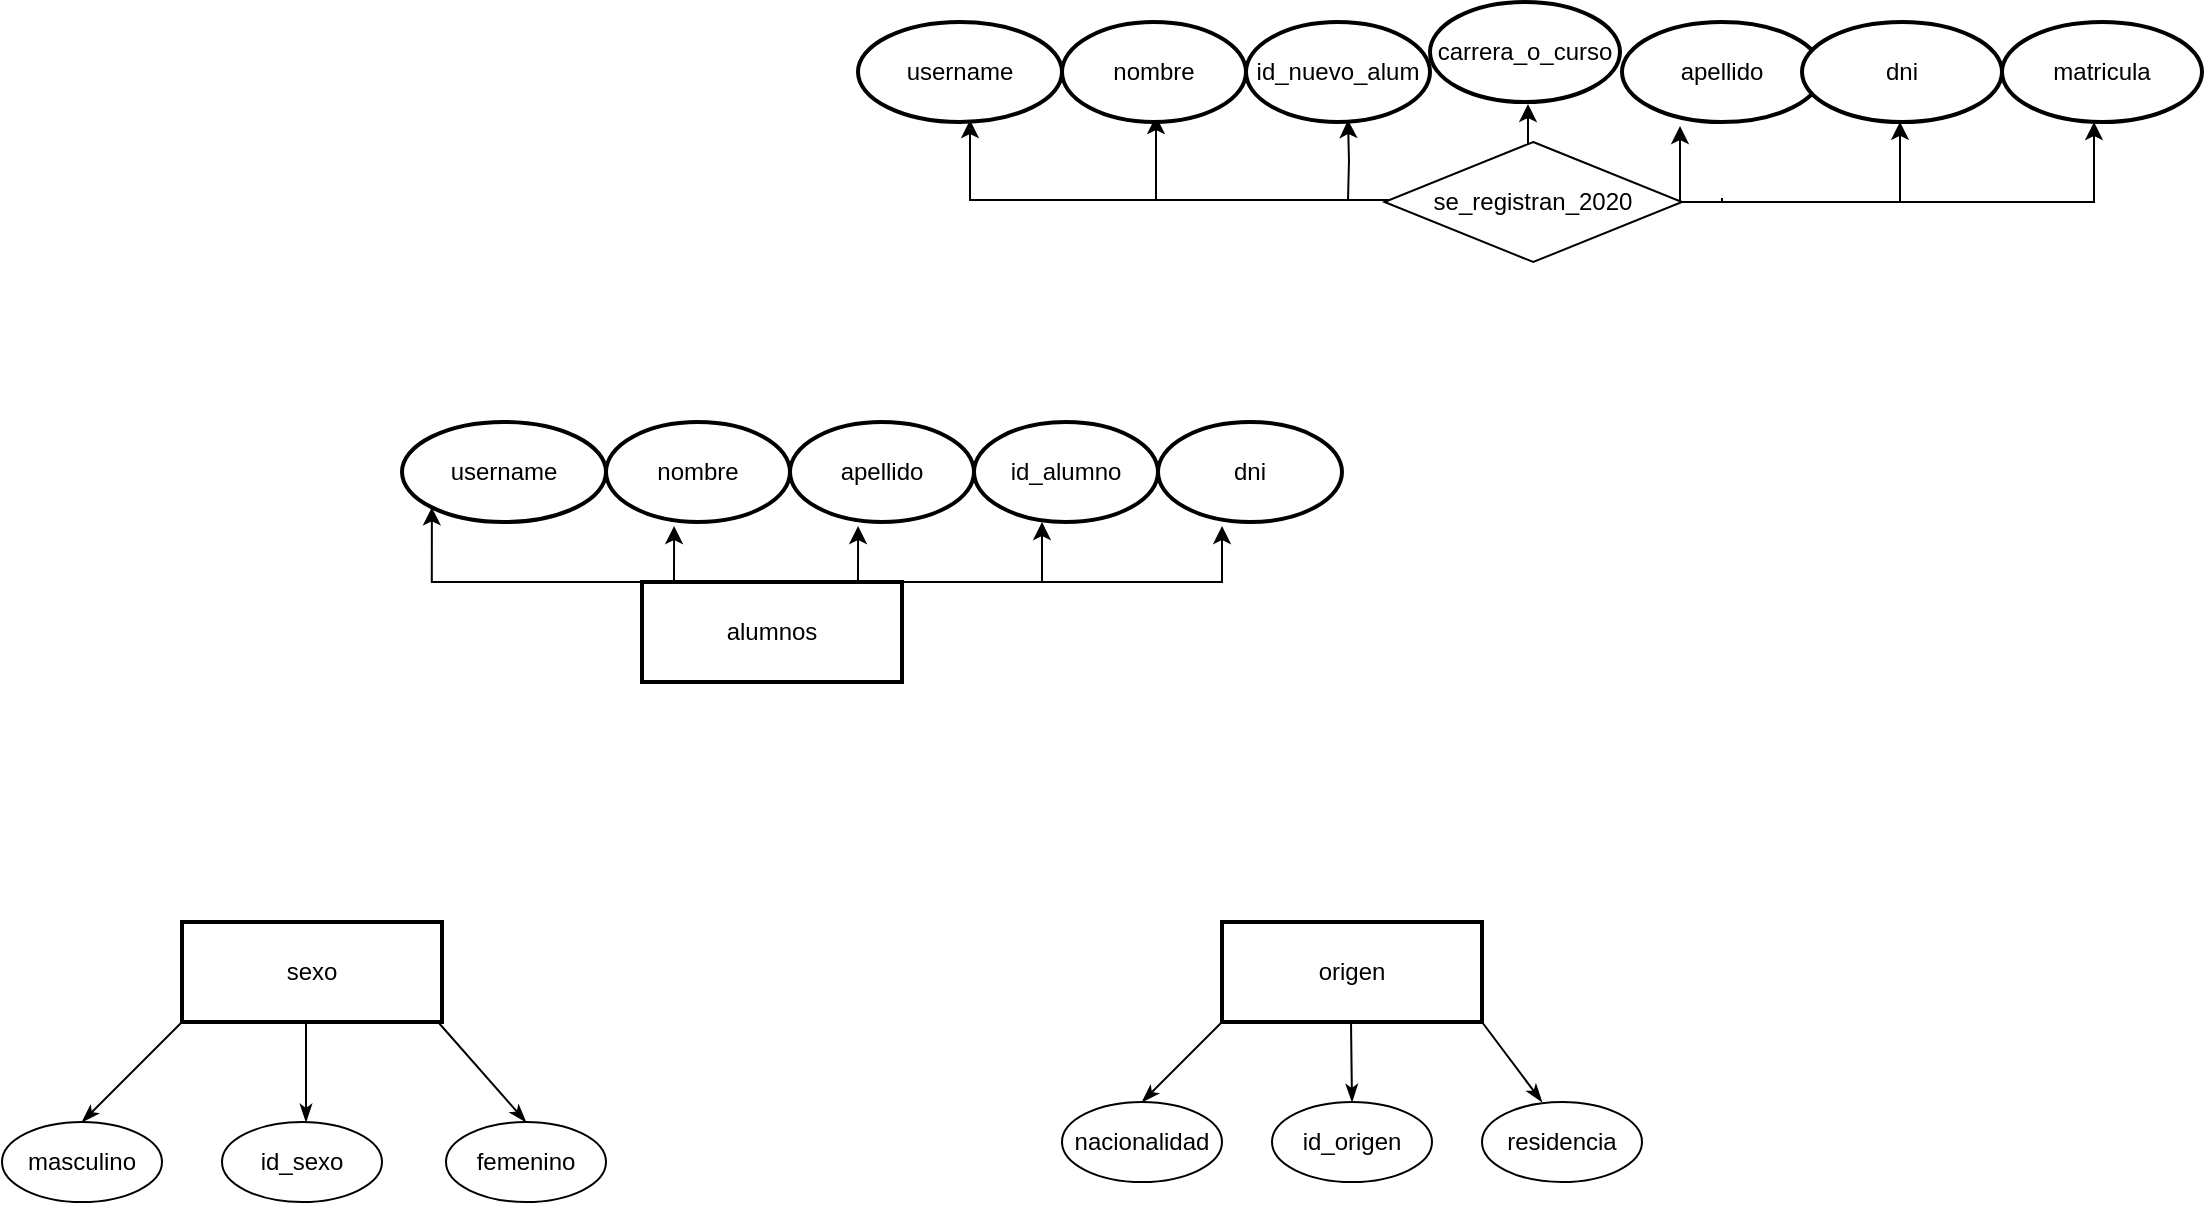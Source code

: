 <mxfile version="20.5.1" type="github">
  <diagram id="R2lEEEUBdFMjLlhIrx00" name="Page-1">
    <mxGraphModel dx="2282" dy="3282" grid="1" gridSize="10" guides="1" tooltips="1" connect="1" arrows="1" fold="1" page="1" pageScale="1" pageWidth="1100" pageHeight="850" math="0" shadow="0" extFonts="Permanent Marker^https://fonts.googleapis.com/css?family=Permanent+Marker">
      <root>
        <mxCell id="0" />
        <mxCell id="1" parent="0" />
        <mxCell id="P7RZuyyVcovGChBNpJfx-7" style="edgeStyle=orthogonalEdgeStyle;rounded=0;orthogonalLoop=1;jettySize=auto;html=1;exitX=0.5;exitY=0;exitDx=0;exitDy=0;" parent="1" edge="1">
          <mxGeometry relative="1" as="geometry">
            <mxPoint x="495" y="-2220" as="sourcePoint" />
            <mxPoint x="284" y="-2261" as="targetPoint" />
            <Array as="points">
              <mxPoint x="495" y="-2221" />
            </Array>
          </mxGeometry>
        </mxCell>
        <mxCell id="P7RZuyyVcovGChBNpJfx-21" style="edgeStyle=orthogonalEdgeStyle;rounded=0;orthogonalLoop=1;jettySize=auto;html=1;exitX=0.25;exitY=0;exitDx=0;exitDy=0;" parent="1" edge="1">
          <mxGeometry relative="1" as="geometry">
            <mxPoint x="413.5" y="-2221" as="sourcePoint" />
            <mxPoint x="377" y="-2262.993" as="targetPoint" />
            <Array as="points">
              <mxPoint x="377" y="-2221" />
            </Array>
          </mxGeometry>
        </mxCell>
        <mxCell id="P7RZuyyVcovGChBNpJfx-27" style="edgeStyle=orthogonalEdgeStyle;rounded=0;orthogonalLoop=1;jettySize=auto;html=1;exitX=1;exitY=0;exitDx=0;exitDy=0;" parent="1" edge="1">
          <mxGeometry relative="1" as="geometry">
            <mxPoint x="645" y="-2220" as="sourcePoint" />
            <mxPoint x="749" y="-2260.08" as="targetPoint" />
            <Array as="points">
              <mxPoint x="749" y="-2220" />
            </Array>
          </mxGeometry>
        </mxCell>
        <mxCell id="P7RZuyyVcovGChBNpJfx-28" style="edgeStyle=orthogonalEdgeStyle;rounded=0;orthogonalLoop=1;jettySize=auto;html=1;entryX=0.5;entryY=1;entryDx=0;entryDy=0;" parent="1" edge="1">
          <mxGeometry relative="1" as="geometry">
            <mxPoint x="650" y="-2220" as="sourcePoint" />
            <mxPoint x="639" y="-2258" as="targetPoint" />
          </mxGeometry>
        </mxCell>
        <mxCell id="P7RZuyyVcovGChBNpJfx-30" style="edgeStyle=orthogonalEdgeStyle;rounded=0;orthogonalLoop=1;jettySize=auto;html=1;exitX=0.5;exitY=0;exitDx=0;exitDy=0;" parent="1" edge="1">
          <mxGeometry relative="1" as="geometry">
            <mxPoint x="473" y="-2221" as="sourcePoint" />
            <mxPoint x="473" y="-2261" as="targetPoint" />
          </mxGeometry>
        </mxCell>
        <mxCell id="P7RZuyyVcovGChBNpJfx-61" style="edgeStyle=orthogonalEdgeStyle;rounded=0;orthogonalLoop=1;jettySize=auto;html=1;exitX=1;exitY=0;exitDx=0;exitDy=0;" parent="1" edge="1">
          <mxGeometry relative="1" as="geometry">
            <mxPoint x="846" y="-2260" as="targetPoint" />
            <Array as="points">
              <mxPoint x="660" y="-2220" />
              <mxPoint x="846" y="-2220" />
            </Array>
            <mxPoint x="660" y="-2222" as="sourcePoint" />
          </mxGeometry>
        </mxCell>
        <mxCell id="P7RZuyyVcovGChBNpJfx-8" value="username" style="ellipse;whiteSpace=wrap;html=1;strokeWidth=2;" parent="1" vertex="1">
          <mxGeometry x="228" y="-2310" width="102" height="50" as="geometry" />
        </mxCell>
        <mxCell id="P7RZuyyVcovGChBNpJfx-16" value="nombre" style="ellipse;whiteSpace=wrap;html=1;strokeWidth=2;" parent="1" vertex="1">
          <mxGeometry x="330" y="-2310" width="92" height="50" as="geometry" />
        </mxCell>
        <mxCell id="P7RZuyyVcovGChBNpJfx-18" value="apellido" style="ellipse;whiteSpace=wrap;html=1;strokeWidth=2;" parent="1" vertex="1">
          <mxGeometry x="610" y="-2310" width="100" height="50" as="geometry" />
        </mxCell>
        <mxCell id="P7RZuyyVcovGChBNpJfx-25" value="dni" style="ellipse;whiteSpace=wrap;html=1;strokeWidth=2;" parent="1" vertex="1">
          <mxGeometry x="700" y="-2310" width="100" height="50" as="geometry" />
        </mxCell>
        <mxCell id="P7RZuyyVcovGChBNpJfx-31" value="id_nuevo_alum" style="ellipse;whiteSpace=wrap;html=1;strokeWidth=2;" parent="1" vertex="1">
          <mxGeometry x="422" y="-2310" width="92" height="50" as="geometry" />
        </mxCell>
        <mxCell id="P7RZuyyVcovGChBNpJfx-40" style="edgeStyle=orthogonalEdgeStyle;rounded=0;orthogonalLoop=1;jettySize=auto;html=1;exitX=0;exitY=0;exitDx=0;exitDy=0;entryX=0;entryY=1;entryDx=0;entryDy=0;" parent="1" source="P7RZuyyVcovGChBNpJfx-33" target="P7RZuyyVcovGChBNpJfx-34" edge="1">
          <mxGeometry relative="1" as="geometry">
            <mxPoint x="10" y="-2050" as="targetPoint" />
            <Array as="points">
              <mxPoint x="15" y="-2030" />
            </Array>
          </mxGeometry>
        </mxCell>
        <mxCell id="P7RZuyyVcovGChBNpJfx-43" style="edgeStyle=orthogonalEdgeStyle;rounded=0;orthogonalLoop=1;jettySize=auto;html=1;exitX=0.25;exitY=0;exitDx=0;exitDy=0;entryX=0.37;entryY=1.04;entryDx=0;entryDy=0;entryPerimeter=0;" parent="1" source="P7RZuyyVcovGChBNpJfx-33" target="P7RZuyyVcovGChBNpJfx-39" edge="1">
          <mxGeometry relative="1" as="geometry" />
        </mxCell>
        <mxCell id="P7RZuyyVcovGChBNpJfx-49" style="edgeStyle=orthogonalEdgeStyle;rounded=0;orthogonalLoop=1;jettySize=auto;html=1;exitX=1;exitY=0;exitDx=0;exitDy=0;" parent="1" source="P7RZuyyVcovGChBNpJfx-33" edge="1">
          <mxGeometry relative="1" as="geometry">
            <mxPoint x="320" y="-2060" as="targetPoint" />
            <Array as="points">
              <mxPoint x="320" y="-2030" />
            </Array>
          </mxGeometry>
        </mxCell>
        <mxCell id="P7RZuyyVcovGChBNpJfx-56" style="edgeStyle=orthogonalEdgeStyle;rounded=0;orthogonalLoop=1;jettySize=auto;html=1;exitX=1;exitY=0;exitDx=0;exitDy=0;entryX=0.348;entryY=1.04;entryDx=0;entryDy=0;entryPerimeter=0;" parent="1" source="P7RZuyyVcovGChBNpJfx-33" target="P7RZuyyVcovGChBNpJfx-57" edge="1">
          <mxGeometry relative="1" as="geometry">
            <mxPoint x="410" y="-2045" as="targetPoint" />
            <Array as="points">
              <mxPoint x="410" y="-2030" />
            </Array>
          </mxGeometry>
        </mxCell>
        <mxCell id="P7RZuyyVcovGChBNpJfx-33" value="alumnos" style="rounded=0;whiteSpace=wrap;html=1;strokeWidth=2;" parent="1" vertex="1">
          <mxGeometry x="120" y="-2030" width="130" height="50" as="geometry" />
        </mxCell>
        <mxCell id="P7RZuyyVcovGChBNpJfx-34" value="username" style="ellipse;whiteSpace=wrap;html=1;strokeWidth=2;" parent="1" vertex="1">
          <mxGeometry y="-2110" width="102" height="50" as="geometry" />
        </mxCell>
        <mxCell id="P7RZuyyVcovGChBNpJfx-39" value="nombre" style="ellipse;whiteSpace=wrap;html=1;strokeWidth=2;" parent="1" vertex="1">
          <mxGeometry x="102" y="-2110" width="92" height="50" as="geometry" />
        </mxCell>
        <mxCell id="P7RZuyyVcovGChBNpJfx-46" style="edgeStyle=orthogonalEdgeStyle;rounded=0;orthogonalLoop=1;jettySize=auto;html=1;exitX=0.25;exitY=0;exitDx=0;exitDy=0;entryX=0.37;entryY=1.04;entryDx=0;entryDy=0;entryPerimeter=0;" parent="1" target="P7RZuyyVcovGChBNpJfx-47" edge="1">
          <mxGeometry relative="1" as="geometry">
            <mxPoint x="244.5" y="-2030" as="sourcePoint" />
          </mxGeometry>
        </mxCell>
        <mxCell id="P7RZuyyVcovGChBNpJfx-47" value="apellido" style="ellipse;whiteSpace=wrap;html=1;strokeWidth=2;" parent="1" vertex="1">
          <mxGeometry x="194" y="-2110" width="92" height="50" as="geometry" />
        </mxCell>
        <mxCell id="P7RZuyyVcovGChBNpJfx-51" value="id_alumno" style="ellipse;whiteSpace=wrap;html=1;strokeWidth=2;" parent="1" vertex="1">
          <mxGeometry x="286" y="-2110" width="92" height="50" as="geometry" />
        </mxCell>
        <mxCell id="P7RZuyyVcovGChBNpJfx-57" value="dni" style="ellipse;whiteSpace=wrap;html=1;strokeWidth=2;" parent="1" vertex="1">
          <mxGeometry x="378" y="-2110" width="92" height="50" as="geometry" />
        </mxCell>
        <mxCell id="P7RZuyyVcovGChBNpJfx-62" value="matricula" style="ellipse;whiteSpace=wrap;html=1;strokeWidth=2;" parent="1" vertex="1">
          <mxGeometry x="800" y="-2310" width="100" height="50" as="geometry" />
        </mxCell>
        <mxCell id="rtn4qF55fu9jI-2fw3Xw-1" value="origen" style="rounded=0;whiteSpace=wrap;html=1;strokeWidth=2;" vertex="1" parent="1">
          <mxGeometry x="410" y="-1860" width="130" height="50" as="geometry" />
        </mxCell>
        <mxCell id="rtn4qF55fu9jI-2fw3Xw-3" value="sexo" style="rounded=0;whiteSpace=wrap;html=1;strokeWidth=2;" vertex="1" parent="1">
          <mxGeometry x="-110" y="-1860" width="130" height="50" as="geometry" />
        </mxCell>
        <mxCell id="rtn4qF55fu9jI-2fw3Xw-7" value="" style="endArrow=none;html=1;rounded=0;startArrow=classicThin;startFill=1;" edge="1" parent="1">
          <mxGeometry width="50" height="50" relative="1" as="geometry">
            <mxPoint x="-160" y="-1760" as="sourcePoint" />
            <mxPoint x="-110" y="-1810" as="targetPoint" />
          </mxGeometry>
        </mxCell>
        <mxCell id="rtn4qF55fu9jI-2fw3Xw-8" value="masculino" style="ellipse;whiteSpace=wrap;html=1;" vertex="1" parent="1">
          <mxGeometry x="-200" y="-1760" width="80" height="40" as="geometry" />
        </mxCell>
        <mxCell id="rtn4qF55fu9jI-2fw3Xw-9" value="femenino" style="ellipse;whiteSpace=wrap;html=1;" vertex="1" parent="1">
          <mxGeometry x="22" y="-1760" width="80" height="40" as="geometry" />
        </mxCell>
        <mxCell id="rtn4qF55fu9jI-2fw3Xw-10" value="" style="endArrow=none;html=1;rounded=0;startArrow=classicThin;startFill=1;exitX=0.5;exitY=0;exitDx=0;exitDy=0;" edge="1" parent="1" source="rtn4qF55fu9jI-2fw3Xw-9">
          <mxGeometry width="50" height="50" relative="1" as="geometry">
            <mxPoint x="72" y="-1764" as="sourcePoint" />
            <mxPoint x="18" y="-1810" as="targetPoint" />
          </mxGeometry>
        </mxCell>
        <mxCell id="rtn4qF55fu9jI-2fw3Xw-14" value="" style="endArrow=none;html=1;rounded=0;startArrow=classicThin;startFill=1;" edge="1" parent="1">
          <mxGeometry width="50" height="50" relative="1" as="geometry">
            <mxPoint x="-48" y="-1760" as="sourcePoint" />
            <mxPoint x="-48" y="-1810" as="targetPoint" />
          </mxGeometry>
        </mxCell>
        <mxCell id="rtn4qF55fu9jI-2fw3Xw-15" value="id_sexo" style="ellipse;whiteSpace=wrap;html=1;" vertex="1" parent="1">
          <mxGeometry x="-90" y="-1760" width="80" height="40" as="geometry" />
        </mxCell>
        <mxCell id="rtn4qF55fu9jI-2fw3Xw-16" value="" style="endArrow=none;html=1;rounded=0;startArrow=classicThin;startFill=1;" edge="1" parent="1">
          <mxGeometry width="50" height="50" relative="1" as="geometry">
            <mxPoint x="475" y="-1770" as="sourcePoint" />
            <mxPoint x="474.5" y="-1810" as="targetPoint" />
          </mxGeometry>
        </mxCell>
        <mxCell id="rtn4qF55fu9jI-2fw3Xw-18" value="id_origen" style="ellipse;whiteSpace=wrap;html=1;" vertex="1" parent="1">
          <mxGeometry x="435" y="-1770" width="80" height="40" as="geometry" />
        </mxCell>
        <mxCell id="rtn4qF55fu9jI-2fw3Xw-19" value="" style="endArrow=none;html=1;rounded=0;startArrow=classicThin;startFill=1;" edge="1" parent="1">
          <mxGeometry width="50" height="50" relative="1" as="geometry">
            <mxPoint x="370" y="-1770" as="sourcePoint" />
            <mxPoint x="410" y="-1810" as="targetPoint" />
          </mxGeometry>
        </mxCell>
        <mxCell id="rtn4qF55fu9jI-2fw3Xw-20" value="nacionalidad" style="ellipse;whiteSpace=wrap;html=1;" vertex="1" parent="1">
          <mxGeometry x="330" y="-1770" width="80" height="40" as="geometry" />
        </mxCell>
        <mxCell id="rtn4qF55fu9jI-2fw3Xw-21" value="" style="endArrow=none;html=1;rounded=0;startArrow=classicThin;startFill=1;" edge="1" parent="1">
          <mxGeometry width="50" height="50" relative="1" as="geometry">
            <mxPoint x="570" y="-1770" as="sourcePoint" />
            <mxPoint x="540" y="-1810" as="targetPoint" />
          </mxGeometry>
        </mxCell>
        <mxCell id="rtn4qF55fu9jI-2fw3Xw-22" value="residencia" style="ellipse;whiteSpace=wrap;html=1;" vertex="1" parent="1">
          <mxGeometry x="540" y="-1770" width="80" height="40" as="geometry" />
        </mxCell>
        <mxCell id="rtn4qF55fu9jI-2fw3Xw-25" value="" style="endArrow=classic;html=1;rounded=0;" edge="1" parent="1">
          <mxGeometry width="50" height="50" relative="1" as="geometry">
            <mxPoint x="563" y="-2231" as="sourcePoint" />
            <mxPoint x="563" y="-2269" as="targetPoint" />
          </mxGeometry>
        </mxCell>
        <mxCell id="rtn4qF55fu9jI-2fw3Xw-26" value="carrera_o_curso" style="ellipse;whiteSpace=wrap;html=1;strokeWidth=2;" vertex="1" parent="1">
          <mxGeometry x="514" y="-2320" width="95" height="50" as="geometry" />
        </mxCell>
        <mxCell id="rtn4qF55fu9jI-2fw3Xw-27" value="se_registran_2020" style="rhombus;whiteSpace=wrap;html=1;" vertex="1" parent="1">
          <mxGeometry x="491.25" y="-2250" width="148.75" height="60" as="geometry" />
        </mxCell>
      </root>
    </mxGraphModel>
  </diagram>
</mxfile>
